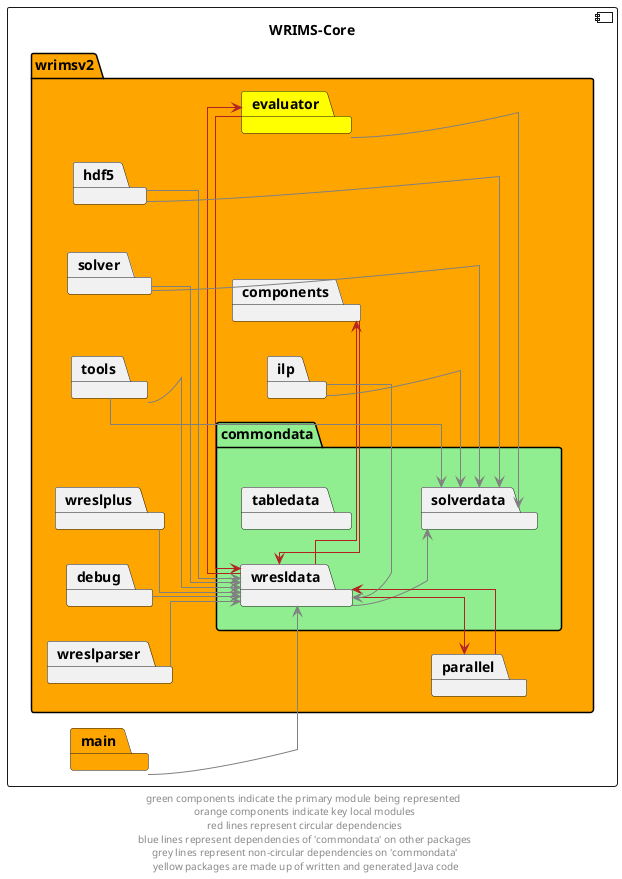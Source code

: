 @startuml
left to right direction
skinparam linetype ortho

component wrims_core as "WRIMS-Core" {
    package wrimsv2 #orange {

            package commondata #lightgreen {
                package tabledata
                package solverdata
                package wresldata
            }

        package debug
        package evaluator #yellow
        package parallel
        package components
        package hdf5
        package ilp
        package solver
        package tools
        package wreslparser
        package wreslplus

    }
package main #orange
}
wresldata --> solverdata #grey
evaluator --> solverdata #grey

wresldata --> parallel #firebrick
parallel --> wresldata  #firebrick
wresldata --> evaluator #firebrick
evaluator --> wresldata #firebrick
wresldata --> components #firebrick
components --> wresldata #firebrick

hdf5 -d-> solverdata #grey
hdf5 -d-> wresldata #grey
ilp --> solverdata #grey
ilp -r-> wresldata #grey
solver --> wresldata #grey
solver --> solverdata #grey
tools --> wresldata #grey
tools --> solverdata #grey
debug --> wresldata #grey
wreslparser --> wresldata #grey
wreslplus --> wresldata #grey
main --> wresldata #grey

' The following relationships are hidden and used to format the diagram. They do not represent actual dependencies.
' solverdata -l[hidden]-> wresldata
components -l[hidden] commondata
evaluator -d[hidden]-> tabledata
evaluator -l[hidden]-> commondata

footer "green components indicate the primary module being represented \n orange components indicate key local modules \n red lines represent circular dependencies \n blue lines represent dependencies of 'commondata' on other packages \n grey lines represent non-circular dependencies on 'commondata' \n yellow packages are made up of written and generated Java code"
@enduml

